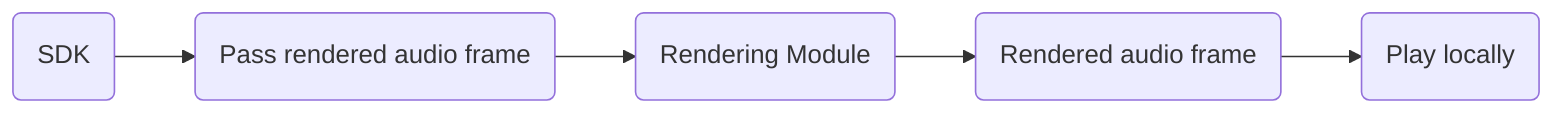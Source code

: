 flowchart LR
    SDK("SDK") --> PassRenderedAudioFrame("Pass rendered audio frame")
    PassRenderedAudioFrame --> RenderingModule("Rendering Module")
    RenderingModule --> RenderedAudioFrame("Rendered audio frame")
    RenderedAudioFrame --> PlayLocally("Play locally")